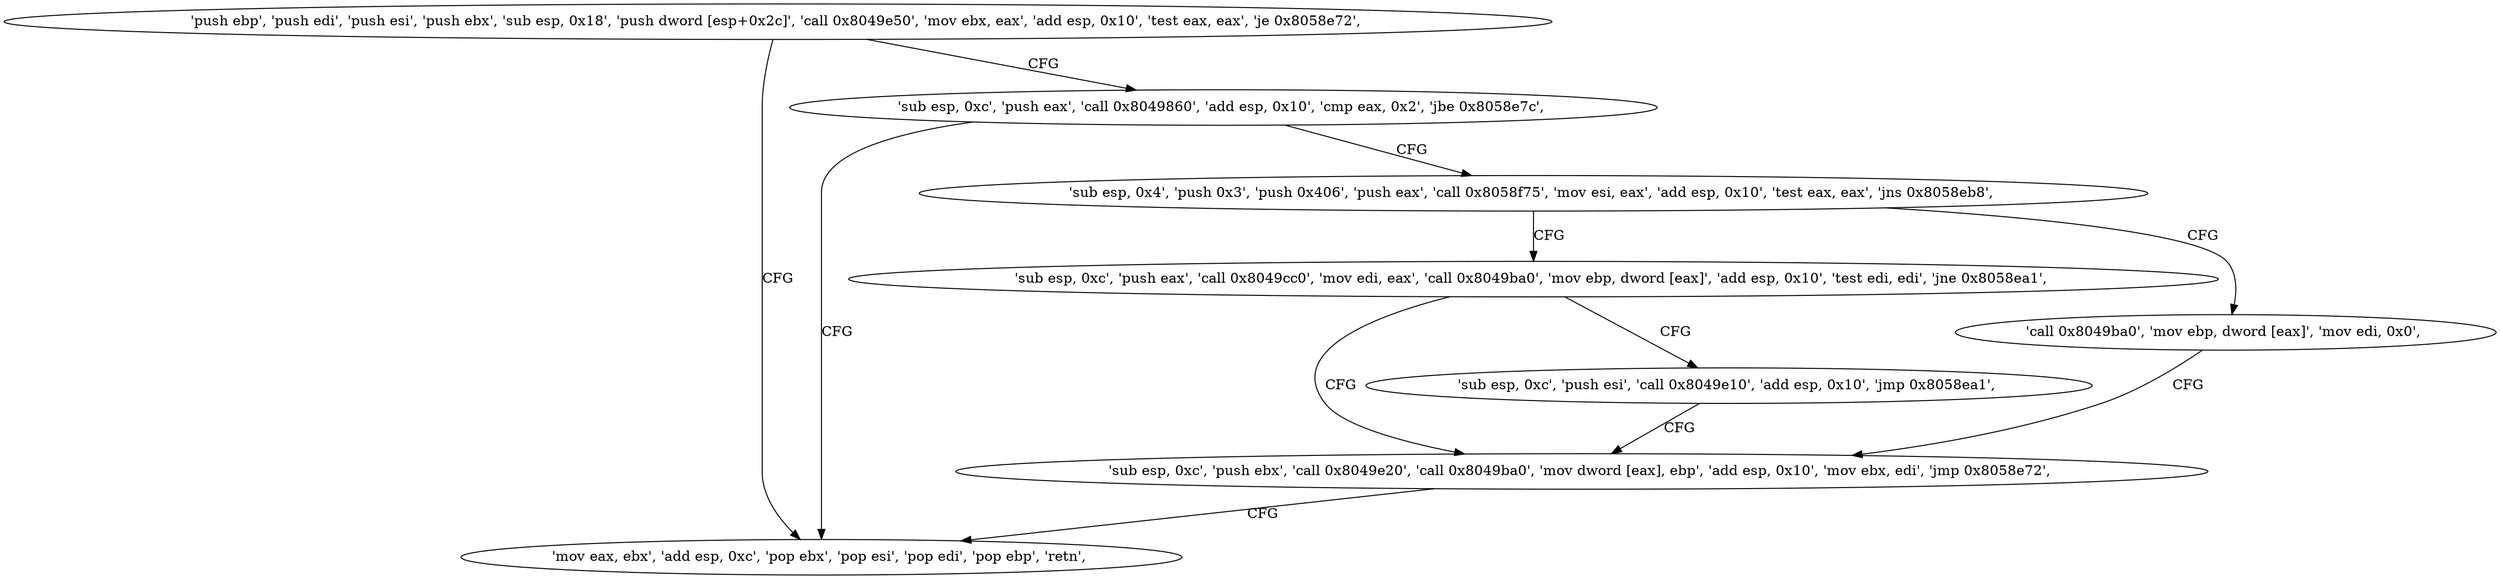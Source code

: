 digraph "func" {
"134581832" [label = "'push ebp', 'push edi', 'push esi', 'push ebx', 'sub esp, 0x18', 'push dword [esp+0x2c]', 'call 0x8049e50', 'mov ebx, eax', 'add esp, 0x10', 'test eax, eax', 'je 0x8058e72', " ]
"134581874" [label = "'mov eax, ebx', 'add esp, 0xc', 'pop ebx', 'pop esi', 'pop edi', 'pop ebp', 'retn', " ]
"134581857" [label = "'sub esp, 0xc', 'push eax', 'call 0x8049860', 'add esp, 0x10', 'cmp eax, 0x2', 'jbe 0x8058e7c', " ]
"134581884" [label = "'sub esp, 0x4', 'push 0x3', 'push 0x406', 'push eax', 'call 0x8058f75', 'mov esi, eax', 'add esp, 0x10', 'test eax, eax', 'jns 0x8058eb8', " ]
"134581944" [label = "'sub esp, 0xc', 'push eax', 'call 0x8049cc0', 'mov edi, eax', 'call 0x8049ba0', 'mov ebp, dword [eax]', 'add esp, 0x10', 'test edi, edi', 'jne 0x8058ea1', " ]
"134581909" [label = "'call 0x8049ba0', 'mov ebp, dword [eax]', 'mov edi, 0x0', " ]
"134581921" [label = "'sub esp, 0xc', 'push ebx', 'call 0x8049e20', 'call 0x8049ba0', 'mov dword [eax], ebp', 'add esp, 0x10', 'mov ebx, edi', 'jmp 0x8058e72', " ]
"134581969" [label = "'sub esp, 0xc', 'push esi', 'call 0x8049e10', 'add esp, 0x10', 'jmp 0x8058ea1', " ]
"134581832" -> "134581874" [ label = "CFG" ]
"134581832" -> "134581857" [ label = "CFG" ]
"134581857" -> "134581884" [ label = "CFG" ]
"134581857" -> "134581874" [ label = "CFG" ]
"134581884" -> "134581944" [ label = "CFG" ]
"134581884" -> "134581909" [ label = "CFG" ]
"134581944" -> "134581921" [ label = "CFG" ]
"134581944" -> "134581969" [ label = "CFG" ]
"134581909" -> "134581921" [ label = "CFG" ]
"134581921" -> "134581874" [ label = "CFG" ]
"134581969" -> "134581921" [ label = "CFG" ]
}
